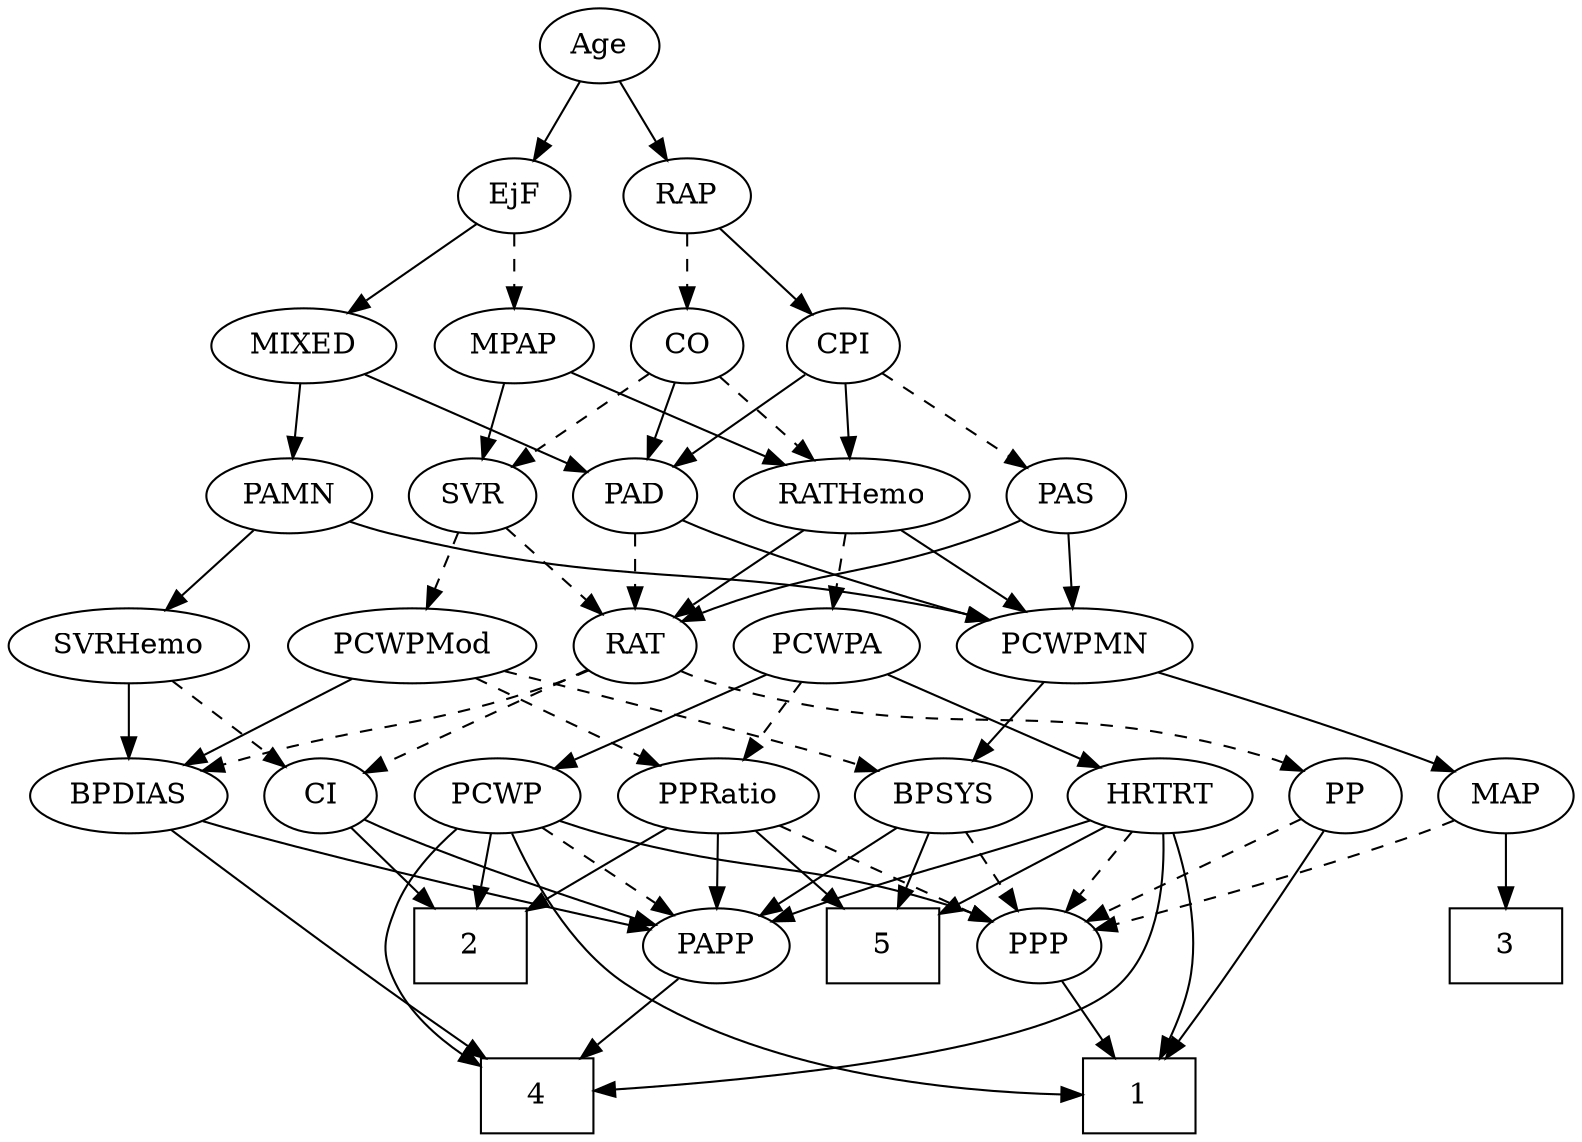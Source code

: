strict digraph {
	graph [bb="0,0,691.59,540"];
	node [label="\N"];
	1	[height=0.5,
		pos="493.05,18",
		shape=box,
		width=0.75];
	2	[height=0.5,
		pos="183.05,90",
		shape=box,
		width=0.75];
	3	[height=0.5,
		pos="661.05,90",
		shape=box,
		width=0.75];
	4	[height=0.5,
		pos="213.05,18",
		shape=box,
		width=0.75];
	5	[height=0.5,
		pos="375.05,90",
		shape=box,
		width=0.75];
	Age	[height=0.5,
		pos="247.05,522",
		width=0.75];
	EjF	[height=0.5,
		pos="207.05,450",
		width=0.75];
	Age -> EjF	[pos="e,216.27,467.15 237.77,504.76 232.87,496.19 226.76,485.49 221.27,475.9",
		style=solid];
	RAP	[height=0.5,
		pos="287.05,450",
		width=0.77632];
	Age -> RAP	[pos="e,277.82,467.15 256.32,504.76 261.22,496.19 267.33,485.49 272.82,475.9",
		style=solid];
	MIXED	[height=0.5,
		pos="114.05,378",
		width=1.1193];
	EjF -> MIXED	[pos="e,133.71,393.8 189.55,435.83 176.15,425.74 157.38,411.62 141.91,399.98",
		style=solid];
	MPAP	[height=0.5,
		pos="207.05,378",
		width=0.97491];
	EjF -> MPAP	[pos="e,207.05,396.1 207.05,431.7 207.05,423.98 207.05,414.71 207.05,406.11",
		style=dashed];
	CO	[height=0.5,
		pos="287.05,378",
		width=0.75];
	RAP -> CO	[pos="e,287.05,396.1 287.05,431.7 287.05,423.98 287.05,414.71 287.05,406.11",
		style=dashed];
	CPI	[height=0.5,
		pos="361.05,378",
		width=0.75];
	RAP -> CPI	[pos="e,345.99,393.25 302.38,434.5 312.87,424.58 326.94,411.26 338.67,400.16",
		style=solid];
	PAD	[height=0.5,
		pos="267.05,306",
		width=0.79437];
	MIXED -> PAD	[pos="e,244.41,317.36 141.4,364.49 167.69,352.45 207.43,334.28 235.15,321.59",
		style=solid];
	PAMN	[height=0.5,
		pos="110.05,306",
		width=1.011];
	MIXED -> PAMN	[pos="e,111.02,324.1 113.06,359.7 112.62,351.98 112.09,342.71 111.59,334.11",
		style=solid];
	RATHemo	[height=0.5,
		pos="363.05,306",
		width=1.3721];
	MPAP -> RATHemo	[pos="e,333.25,320.37 232.81,365.44 257.61,354.31 295.45,337.33 323.97,324.54",
		style=solid];
	SVR	[height=0.5,
		pos="192.05,306",
		width=0.77632];
	MPAP -> SVR	[pos="e,195.75,324.28 203.41,360.05 201.74,352.26 199.72,342.82 197.85,334.08",
		style=solid];
	BPSYS	[height=0.5,
		pos="405.05,162",
		width=1.0471];
	BPSYS -> 5	[pos="e,382.45,108.28 397.78,144.05 394.37,136.09 390.22,126.41 386.41,117.51",
		style=solid];
	PPP	[height=0.5,
		pos="447.05,90",
		width=0.75];
	BPSYS -> PPP	[pos="e,437.45,106.99 415,144.41 420.15,135.83 426.53,125.19 432.24,115.67",
		style=dashed];
	PAPP	[height=0.5,
		pos="298.05,90",
		width=0.88464];
	BPSYS -> PAPP	[pos="e,318.32,104.26 383.65,147 367.45,136.4 345.01,121.72 327.17,110.05",
		style=solid];
	RAT	[height=0.5,
		pos="267.05,234",
		width=0.75827];
	PAD -> RAT	[pos="e,267.05,252.1 267.05,287.7 267.05,279.98 267.05,270.71 267.05,262.11",
		style=dashed];
	PCWPMN	[height=0.5,
		pos="464.05,234",
		width=1.3902];
	PAD -> PCWPMN	[pos="e,427.05,246.19 289.39,294.56 294.5,292.3 299.93,289.99 305.05,288 342.24,273.52 385.22,259.35 417.11,249.3",
		style=solid];
	CO -> PAD	[pos="e,271.84,323.79 282.2,360.05 279.94,352.14 277.2,342.54 274.67,333.69",
		style=solid];
	CO -> RATHemo	[pos="e,345.56,323.1 302.43,362.83 312.67,353.4 326.37,340.78 338.15,329.93",
		style=dashed];
	CO -> SVR	[pos="e,209.68,319.99 269.62,364.16 255.12,353.47 234.25,338.1 217.82,325.99",
		style=dashed];
	PAS	[height=0.5,
		pos="457.05,306",
		width=0.75];
	PAS -> RAT	[pos="e,288.14,245.59 435.95,294.41 431.11,292.16 425.95,289.89 421.05,288 369.9,268.24 354.19,271.76 303.05,252 301.21,251.29 299.33,\
250.53 297.45,249.73",
		style=solid];
	PAS -> PCWPMN	[pos="e,462.34,252.1 458.78,287.7 459.55,279.98 460.47,270.71 461.33,262.11",
		style=solid];
	PAMN -> PCWPMN	[pos="e,427.42,246.4 136.86,293.78 142.78,291.61 149.06,289.54 155.05,288 263.75,260 295.3,275.6 405.05,252 409.15,251.12 413.39,250.1 \
417.62,249.02",
		style=solid];
	SVRHemo	[height=0.5,
		pos="50.046,234",
		width=1.3902];
	PAMN -> SVRHemo	[pos="e,64.023,251.31 96.431,289.12 88.792,280.2 79.108,268.91 70.567,258.94",
		style=solid];
	RATHemo -> RAT	[pos="e,284.75,247.91 341.74,289.46 327.43,279.03 308.47,265.2 293.23,254.09",
		style=solid];
	PCWPA	[height=0.5,
		pos="354.05,234",
		width=1.1555];
	RATHemo -> PCWPA	[pos="e,356.24,252.1 360.82,287.7 359.83,279.98 358.64,270.71 357.53,262.11",
		style=dashed];
	RATHemo -> PCWPMN	[pos="e,441.82,250.4 384.96,289.81 399.16,279.97 417.85,267.02 433.49,256.18",
		style=solid];
	CPI -> PAD	[pos="e,284.97,320.35 343.36,363.83 329.27,353.34 309.33,338.49 293.37,326.6",
		style=solid];
	CPI -> PAS	[pos="e,439.55,319.76 378.65,364.16 393.4,353.41 414.66,337.91 431.32,325.76",
		style=dashed];
	CPI -> RATHemo	[pos="e,362.56,324.1 361.54,359.7 361.76,351.98 362.03,342.71 362.27,334.11",
		style=solid];
	BPDIAS	[height=0.5,
		pos="50.046,162",
		width=1.1735];
	RAT -> BPDIAS	[pos="e,82.067,173.95 245.98,222.32 241.14,220.07 235.97,217.83 231.05,216 174.85,195.12 158.39,197.49 101.05,180 97.966,179.06 94.79,\
178.07 91.599,177.05",
		style=dashed];
	PP	[height=0.5,
		pos="585.05,162",
		width=0.75];
	RAT -> PP	[pos="e,564.52,173.97 287.57,222.03 292.53,219.75 297.88,217.56 303.05,216 408.83,184.06 443.26,211.94 549.05,180 550.98,179.42 552.94,\
178.74 554.9,178.01",
		style=dashed];
	CI	[height=0.5,
		pos="137.05,162",
		width=0.75];
	RAT -> CI	[pos="e,157.55,174.04 246.45,221.91 224.86,210.29 190.76,191.93 166.37,178.79",
		style=dashed];
	SVR -> RAT	[pos="e,251.89,249.14 207.22,290.83 217.9,280.87 232.36,267.37 244.4,256.14",
		style=dashed];
	PCWPMod	[height=0.5,
		pos="170.05,234",
		width=1.4443];
	SVR -> PCWPMod	[pos="e,175.47,252.28 186.72,288.05 184.27,280.26 181.3,270.82 178.56,262.08",
		style=dashed];
	PCWPMod -> BPSYS	[pos="e,376.46,173.97 209.16,222.07 263.44,206.9 355.4,181.18 359.05,180 361.61,179.17 364.25,178.28 366.9,177.36",
		style=dashed];
	PCWPMod -> BPDIAS	[pos="e,74.23,177.11 144.6,218.15 126.66,207.69 102.47,193.58 83.054,182.26",
		style=solid];
	PPRatio	[height=0.5,
		pos="310.05,162",
		width=1.1013];
	PCWPMod -> PPRatio	[pos="e,284.12,175.96 198.38,218.83 220.52,207.76 251.42,192.31 275.11,180.47",
		style=dashed];
	PCWPA -> PPRatio	[pos="e,320.4,179.47 343.62,216.41 338.3,207.95 331.73,197.49 325.81,188.08",
		style=dashed];
	PCWP	[height=0.5,
		pos="217.05,162",
		width=0.97491];
	PCWPA -> PCWP	[pos="e,241.32,175.4 328.28,219.83 306.24,208.58 274.39,192.3 250.41,180.05",
		style=solid];
	HRTRT	[height=0.5,
		pos="500.05,162",
		width=1.1013];
	PCWPA -> HRTRT	[pos="e,473.44,175.76 380.82,220.16 404.29,208.91 438.57,192.48 464.36,180.11",
		style=solid];
	PCWPMN -> BPSYS	[pos="e,418.52,178.99 450.06,216.41 442.61,207.57 433.31,196.53 425.1,186.79",
		style=solid];
	MAP	[height=0.5,
		pos="661.05,162",
		width=0.84854];
	PCWPMN -> MAP	[pos="e,637.05,173.55 500.49,221.57 532.49,211.32 580.18,195.56 621.05,180 623.25,179.16 625.51,178.28 627.78,177.36",
		style=solid];
	SVRHemo -> BPDIAS	[pos="e,50.046,180.1 50.046,215.7 50.046,207.98 50.046,198.71 50.046,190.11",
		style=solid];
	SVRHemo -> CI	[pos="e,120.31,176.47 69.787,217.12 82.408,206.96 98.879,193.71 112.36,182.86",
		style=dashed];
	BPDIAS -> 4	[pos="e,185.76,36.221 64,145 80.536,126.46 109.35,95.465 137.05,72 149.63,61.338 164.33,50.714 177.42,41.808",
		style=solid];
	BPDIAS -> PAPP	[pos="e,269.51,98.113 81.784,150.1 88.141,148.01 94.789,145.88 101.05,144 155.8,127.52 219.84,110.75 259.68,100.61",
		style=solid];
	MAP -> 3	[pos="e,661.05,108.1 661.05,143.7 661.05,135.98 661.05,126.71 661.05,118.11",
		style=solid];
	MAP -> PPP	[pos="e,471.81,97.649 637.52,150.51 632.15,148.25 626.43,145.96 621.05,144 573.37,126.66 517.01,110.22 481.64,100.37",
		style=dashed];
	PP -> 1	[pos="e,505.29,36.019 575.57,145.08 564.82,127.14 546.61,97.196 530.05,72 524.04,62.857 517.24,52.991 511.12,44.278",
		style=solid];
	PP -> PPP	[pos="e,468.2,101.73 564.09,150.37 540.99,138.65 503.62,119.7 477.34,106.37",
		style=dashed];
	PPP -> 1	[pos="e,481.68,36.292 457.48,73.116 463,64.716 469.92,54.196 476.18,44.671",
		style=solid];
	PPRatio -> 2	[pos="e,210.22,105.98 285.86,147.67 266.97,137.26 240.42,122.62 219.04,110.84",
		style=solid];
	PPRatio -> 5	[pos="e,358.99,108.29 324.8,145.12 332.83,136.46 342.96,125.55 352.02,115.8",
		style=solid];
	PPRatio -> PPP	[pos="e,426.21,101.64 335.49,148 358.58,136.2 392.65,118.79 417.05,106.32",
		style=dashed];
	PPRatio -> PAPP	[pos="e,300.98,108.1 307.08,143.7 305.76,135.98 304.17,126.71 302.69,118.11",
		style=solid];
	PCWP -> 1	[pos="e,465.9,22.03 220,143.78 224.42,123.48 234.74,90.212 257.05,72 287.2,47.386 397.42,30.629 455.95,23.256",
		style=solid];
	PCWP -> 2	[pos="e,191.52,108.45 208.99,144.41 205.08,136.37 200.3,126.51 195.9,117.47",
		style=solid];
	PCWP -> 4	[pos="e,185.81,32.991 191.76,149.41 175.74,140.56 156.34,126.7 147.05,108 139.92,93.673 140.13,86.427 147.05,72 153.54,58.458 165.37,47.282 \
177.23,38.741",
		style=solid];
	PCWP -> PPP	[pos="e,426.41,101.63 243.84,150 249.47,147.87 255.42,145.75 261.05,144 326.5,123.6 346.37,130.76 411.05,108 412.95,107.33 414.89,106.59 \
416.84,105.81",
		style=solid];
	PCWP -> PAPP	[pos="e,281.17,105.58 234.22,146.15 245.58,136.34 260.64,123.33 273.28,112.41",
		style=dashed];
	CI -> 2	[pos="e,171.68,108.29 147.48,145.12 153,136.72 159.92,126.2 166.18,116.67",
		style=solid];
	CI -> PAPP	[pos="e,273.02,101.27 158.3,150.79 163.13,148.52 168.25,146.15 173.05,144 203.43,130.39 238.34,115.66 263.53,105.2",
		style=solid];
	PAPP -> 4	[pos="e,233.83,36.113 280.84,74.834 269.6,65.571 254.63,53.246 241.62,42.533",
		style=solid];
	HRTRT -> 1	[pos="e,502.59,36.072 506.91,144.22 513.34,126.29 521.25,97.055 516.05,72 514.17,62.965 510.67,53.579 506.96,45.261",
		style=solid];
	HRTRT -> 4	[pos="e,240.39,20.575 501.99,143.68 503.2,123.6 501.8,90.846 483.05,72 450.9,39.695 316.7,26.104 250.42,21.276",
		style=solid];
	HRTRT -> 5	[pos="e,402.11,106.16 475.94,147.5 457.53,137.19 431.85,122.81 411.01,111.14",
		style=solid];
	HRTRT -> PPP	[pos="e,458.91,106.67 487.75,144.76 481.04,135.89 472.59,124.74 465.13,114.89",
		style=dashed];
	HRTRT -> PAPP	[pos="e,322.63,101.59 469.88,150.15 463.98,148.08 457.83,145.94 452.05,144 402.09,127.2 388.55,126.11 339.05,108 336.79,107.17 334.47,\
106.3 332.14,105.39",
		style=solid];
}
